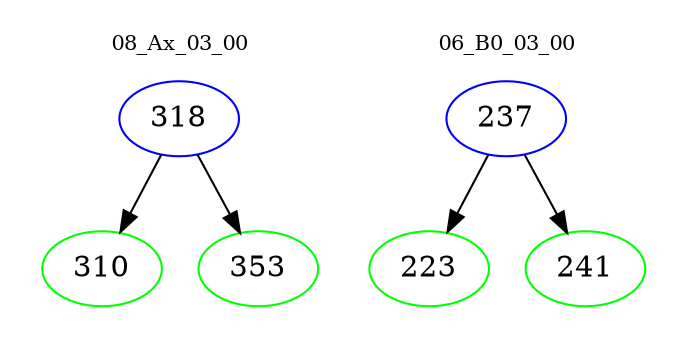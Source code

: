 digraph{
subgraph cluster_0 {
color = white
label = "08_Ax_03_00";
fontsize=10;
T0_318 [label="318", color="blue"]
T0_318 -> T0_310 [color="black"]
T0_310 [label="310", color="green"]
T0_318 -> T0_353 [color="black"]
T0_353 [label="353", color="green"]
}
subgraph cluster_1 {
color = white
label = "06_B0_03_00";
fontsize=10;
T1_237 [label="237", color="blue"]
T1_237 -> T1_223 [color="black"]
T1_223 [label="223", color="green"]
T1_237 -> T1_241 [color="black"]
T1_241 [label="241", color="green"]
}
}
